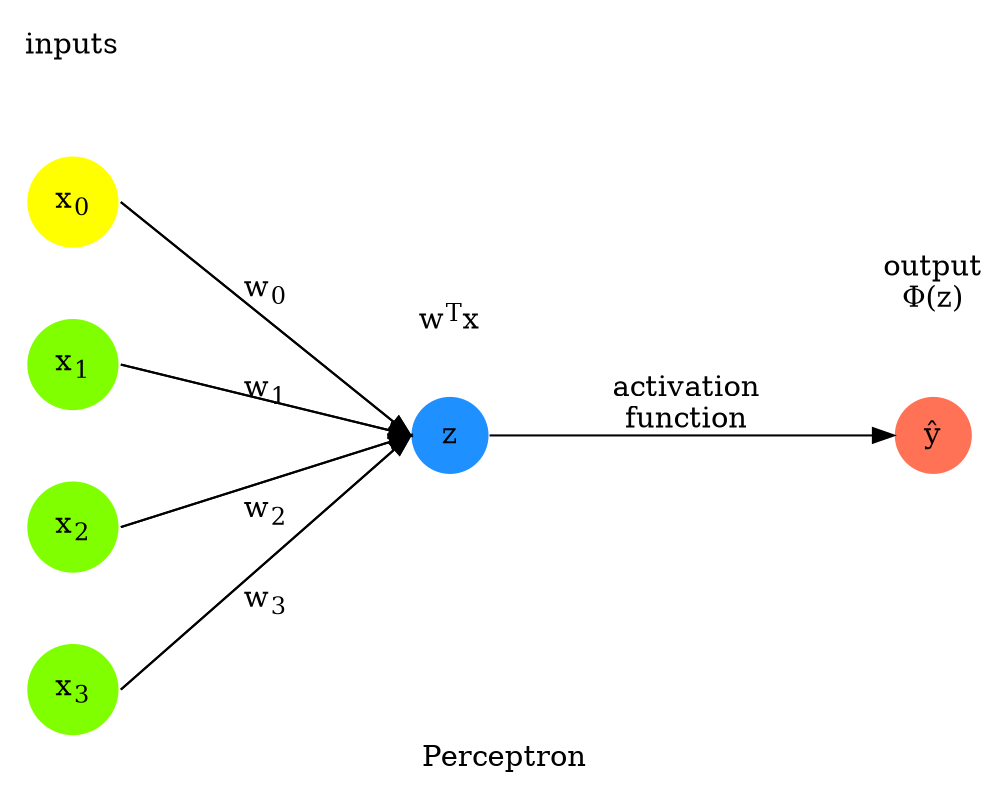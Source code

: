 digraph G {
    label="Perceptron";
    rankdir = LR;
    splines=false;
    edge[style=invis];
    ranksep= 1.4;
    {
    node [shape=circle, color=yellow, style=filled, fillcolor=yellow];
    x0 [label=<x<sub>0</sub>>]; 
    //a02 [label=<a<sub>0</sub><sup>(2)</sup>>]; 
    }
    {
    node [shape=circle, color=chartreuse, style=filled, fillcolor=chartreuse];
    x1 [label=<x<sub>1</sub>>];
    x2 [label=<x<sub>2</sub>>]; 
    x3 [label=<x<sub>3</sub>>];
    }
    {
        node [shape=circle, color=dodgerblue, style=filled, fillcolor=dodgerblue];
        a12 [label=<z>];
        //a22 [label=<a<sub>2</sub><sup>(2)</sup>>];
        //a32 [label=<a<sub>3</sub><sup>(2)</sup>>];

    }
    {
        node [shape=circle, color=coral1, style=filled, fillcolor=coral1];
        O1 [label=<&#375;>];
    }
    {
        rank=same;
        x0->x1->x2->x3;
    }
    {
        rank=same;
        a12;
    }
    {
        rank=same;
        O1;
    }
    
    l0 [shape=plaintext, label="inputs"];
    l0->x0;
    {rank=same; l0;x0};
    l1 [shape=plaintext, label=<w<sup>T</sup>x>];
    {rank=same; l1;a12};
    l3 [shape=plaintext, label=<output<br/>&Phi;(z)>];
    l3->O1;
    {rank=same; l3;O1};
    edge[style=solid, tailport=e, headport=w];
    {x0; x1; x2; x3} -> {a12};
    {x0}->{a12}[label=<w<sub>0</sub>>];
    {x1}->{a12}[label=<w<sub>1</sub>>];
    {x2}->{a12}[label=<w<sub>2</sub>>];
    {x3}->{a12}[label=<w<sub>3</sub>>];
    {a12} -> {O1}[label=<activation<br/>function>];
}
